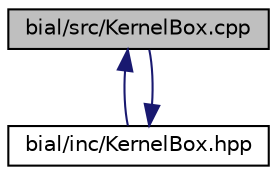 digraph "bial/src/KernelBox.cpp"
{
  edge [fontname="Helvetica",fontsize="10",labelfontname="Helvetica",labelfontsize="10"];
  node [fontname="Helvetica",fontsize="10",shape=record];
  Node1 [label="bial/src/KernelBox.cpp",height=0.2,width=0.4,color="black", fillcolor="grey75", style="filled", fontcolor="black"];
  Node1 -> Node2 [dir="back",color="midnightblue",fontsize="10",style="solid",fontname="Helvetica"];
  Node2 [label="bial/inc/KernelBox.hpp",height=0.2,width=0.4,color="black", fillcolor="white", style="filled",URL="$_kernel_box_8hpp.html"];
  Node2 -> Node1 [dir="back",color="midnightblue",fontsize="10",style="solid",fontname="Helvetica"];
}

